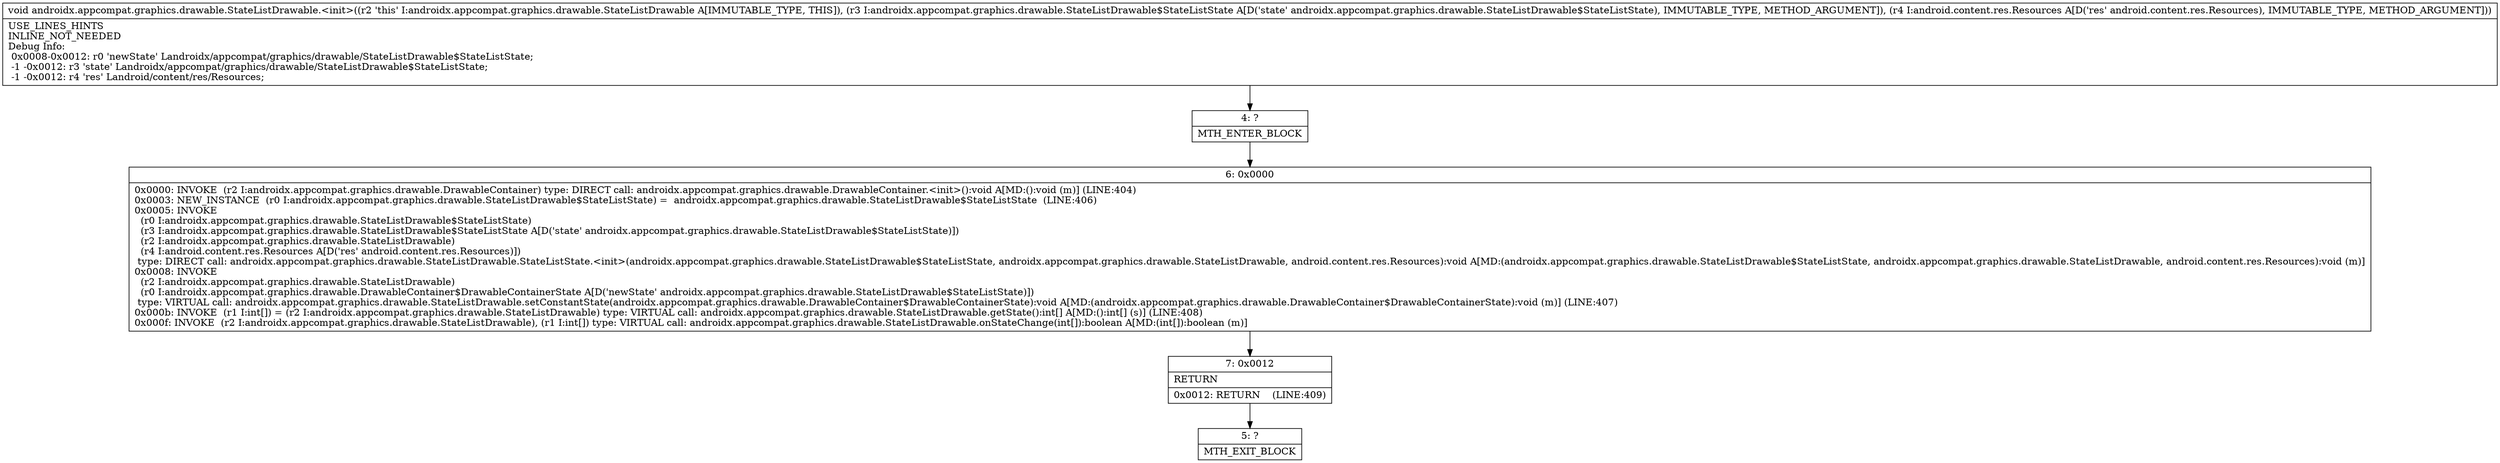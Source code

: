 digraph "CFG forandroidx.appcompat.graphics.drawable.StateListDrawable.\<init\>(Landroidx\/appcompat\/graphics\/drawable\/StateListDrawable$StateListState;Landroid\/content\/res\/Resources;)V" {
Node_4 [shape=record,label="{4\:\ ?|MTH_ENTER_BLOCK\l}"];
Node_6 [shape=record,label="{6\:\ 0x0000|0x0000: INVOKE  (r2 I:androidx.appcompat.graphics.drawable.DrawableContainer) type: DIRECT call: androidx.appcompat.graphics.drawable.DrawableContainer.\<init\>():void A[MD:():void (m)] (LINE:404)\l0x0003: NEW_INSTANCE  (r0 I:androidx.appcompat.graphics.drawable.StateListDrawable$StateListState) =  androidx.appcompat.graphics.drawable.StateListDrawable$StateListState  (LINE:406)\l0x0005: INVOKE  \l  (r0 I:androidx.appcompat.graphics.drawable.StateListDrawable$StateListState)\l  (r3 I:androidx.appcompat.graphics.drawable.StateListDrawable$StateListState A[D('state' androidx.appcompat.graphics.drawable.StateListDrawable$StateListState)])\l  (r2 I:androidx.appcompat.graphics.drawable.StateListDrawable)\l  (r4 I:android.content.res.Resources A[D('res' android.content.res.Resources)])\l type: DIRECT call: androidx.appcompat.graphics.drawable.StateListDrawable.StateListState.\<init\>(androidx.appcompat.graphics.drawable.StateListDrawable$StateListState, androidx.appcompat.graphics.drawable.StateListDrawable, android.content.res.Resources):void A[MD:(androidx.appcompat.graphics.drawable.StateListDrawable$StateListState, androidx.appcompat.graphics.drawable.StateListDrawable, android.content.res.Resources):void (m)]\l0x0008: INVOKE  \l  (r2 I:androidx.appcompat.graphics.drawable.StateListDrawable)\l  (r0 I:androidx.appcompat.graphics.drawable.DrawableContainer$DrawableContainerState A[D('newState' androidx.appcompat.graphics.drawable.StateListDrawable$StateListState)])\l type: VIRTUAL call: androidx.appcompat.graphics.drawable.StateListDrawable.setConstantState(androidx.appcompat.graphics.drawable.DrawableContainer$DrawableContainerState):void A[MD:(androidx.appcompat.graphics.drawable.DrawableContainer$DrawableContainerState):void (m)] (LINE:407)\l0x000b: INVOKE  (r1 I:int[]) = (r2 I:androidx.appcompat.graphics.drawable.StateListDrawable) type: VIRTUAL call: androidx.appcompat.graphics.drawable.StateListDrawable.getState():int[] A[MD:():int[] (s)] (LINE:408)\l0x000f: INVOKE  (r2 I:androidx.appcompat.graphics.drawable.StateListDrawable), (r1 I:int[]) type: VIRTUAL call: androidx.appcompat.graphics.drawable.StateListDrawable.onStateChange(int[]):boolean A[MD:(int[]):boolean (m)]\l}"];
Node_7 [shape=record,label="{7\:\ 0x0012|RETURN\l|0x0012: RETURN    (LINE:409)\l}"];
Node_5 [shape=record,label="{5\:\ ?|MTH_EXIT_BLOCK\l}"];
MethodNode[shape=record,label="{void androidx.appcompat.graphics.drawable.StateListDrawable.\<init\>((r2 'this' I:androidx.appcompat.graphics.drawable.StateListDrawable A[IMMUTABLE_TYPE, THIS]), (r3 I:androidx.appcompat.graphics.drawable.StateListDrawable$StateListState A[D('state' androidx.appcompat.graphics.drawable.StateListDrawable$StateListState), IMMUTABLE_TYPE, METHOD_ARGUMENT]), (r4 I:android.content.res.Resources A[D('res' android.content.res.Resources), IMMUTABLE_TYPE, METHOD_ARGUMENT]))  | USE_LINES_HINTS\lINLINE_NOT_NEEDED\lDebug Info:\l  0x0008\-0x0012: r0 'newState' Landroidx\/appcompat\/graphics\/drawable\/StateListDrawable$StateListState;\l  \-1 \-0x0012: r3 'state' Landroidx\/appcompat\/graphics\/drawable\/StateListDrawable$StateListState;\l  \-1 \-0x0012: r4 'res' Landroid\/content\/res\/Resources;\l}"];
MethodNode -> Node_4;Node_4 -> Node_6;
Node_6 -> Node_7;
Node_7 -> Node_5;
}

